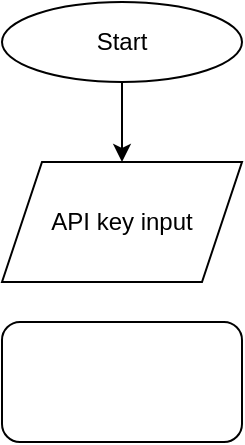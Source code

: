 <mxfile version="15.2.9" type="github">
  <diagram id="_z869Vh-GN76_3m_DNxW" name="Page-1">
    <mxGraphModel dx="1422" dy="762" grid="1" gridSize="10" guides="1" tooltips="1" connect="1" arrows="1" fold="1" page="1" pageScale="1" pageWidth="827" pageHeight="1169" math="0" shadow="0">
      <root>
        <mxCell id="0" />
        <mxCell id="1" parent="0" />
        <mxCell id="is7ZcHGcCq2bjBu_r7Do-4" style="edgeStyle=orthogonalEdgeStyle;rounded=0;orthogonalLoop=1;jettySize=auto;html=1;exitX=0.5;exitY=1;exitDx=0;exitDy=0;entryX=0.5;entryY=0;entryDx=0;entryDy=0;" edge="1" parent="1" source="is7ZcHGcCq2bjBu_r7Do-1" target="is7ZcHGcCq2bjBu_r7Do-3">
          <mxGeometry relative="1" as="geometry" />
        </mxCell>
        <mxCell id="is7ZcHGcCq2bjBu_r7Do-1" value="Start" style="ellipse;whiteSpace=wrap;html=1;" vertex="1" parent="1">
          <mxGeometry x="354" y="40" width="120" height="40" as="geometry" />
        </mxCell>
        <mxCell id="is7ZcHGcCq2bjBu_r7Do-2" style="edgeStyle=orthogonalEdgeStyle;rounded=0;orthogonalLoop=1;jettySize=auto;html=1;exitX=0.5;exitY=1;exitDx=0;exitDy=0;" edge="1" parent="1" source="is7ZcHGcCq2bjBu_r7Do-1" target="is7ZcHGcCq2bjBu_r7Do-1">
          <mxGeometry relative="1" as="geometry" />
        </mxCell>
        <mxCell id="is7ZcHGcCq2bjBu_r7Do-3" value="API key input" style="shape=parallelogram;perimeter=parallelogramPerimeter;whiteSpace=wrap;html=1;fixedSize=1;" vertex="1" parent="1">
          <mxGeometry x="354" y="120" width="120" height="60" as="geometry" />
        </mxCell>
        <mxCell id="is7ZcHGcCq2bjBu_r7Do-6" value="" style="rounded=1;whiteSpace=wrap;html=1;" vertex="1" parent="1">
          <mxGeometry x="354" y="200" width="120" height="60" as="geometry" />
        </mxCell>
      </root>
    </mxGraphModel>
  </diagram>
</mxfile>
